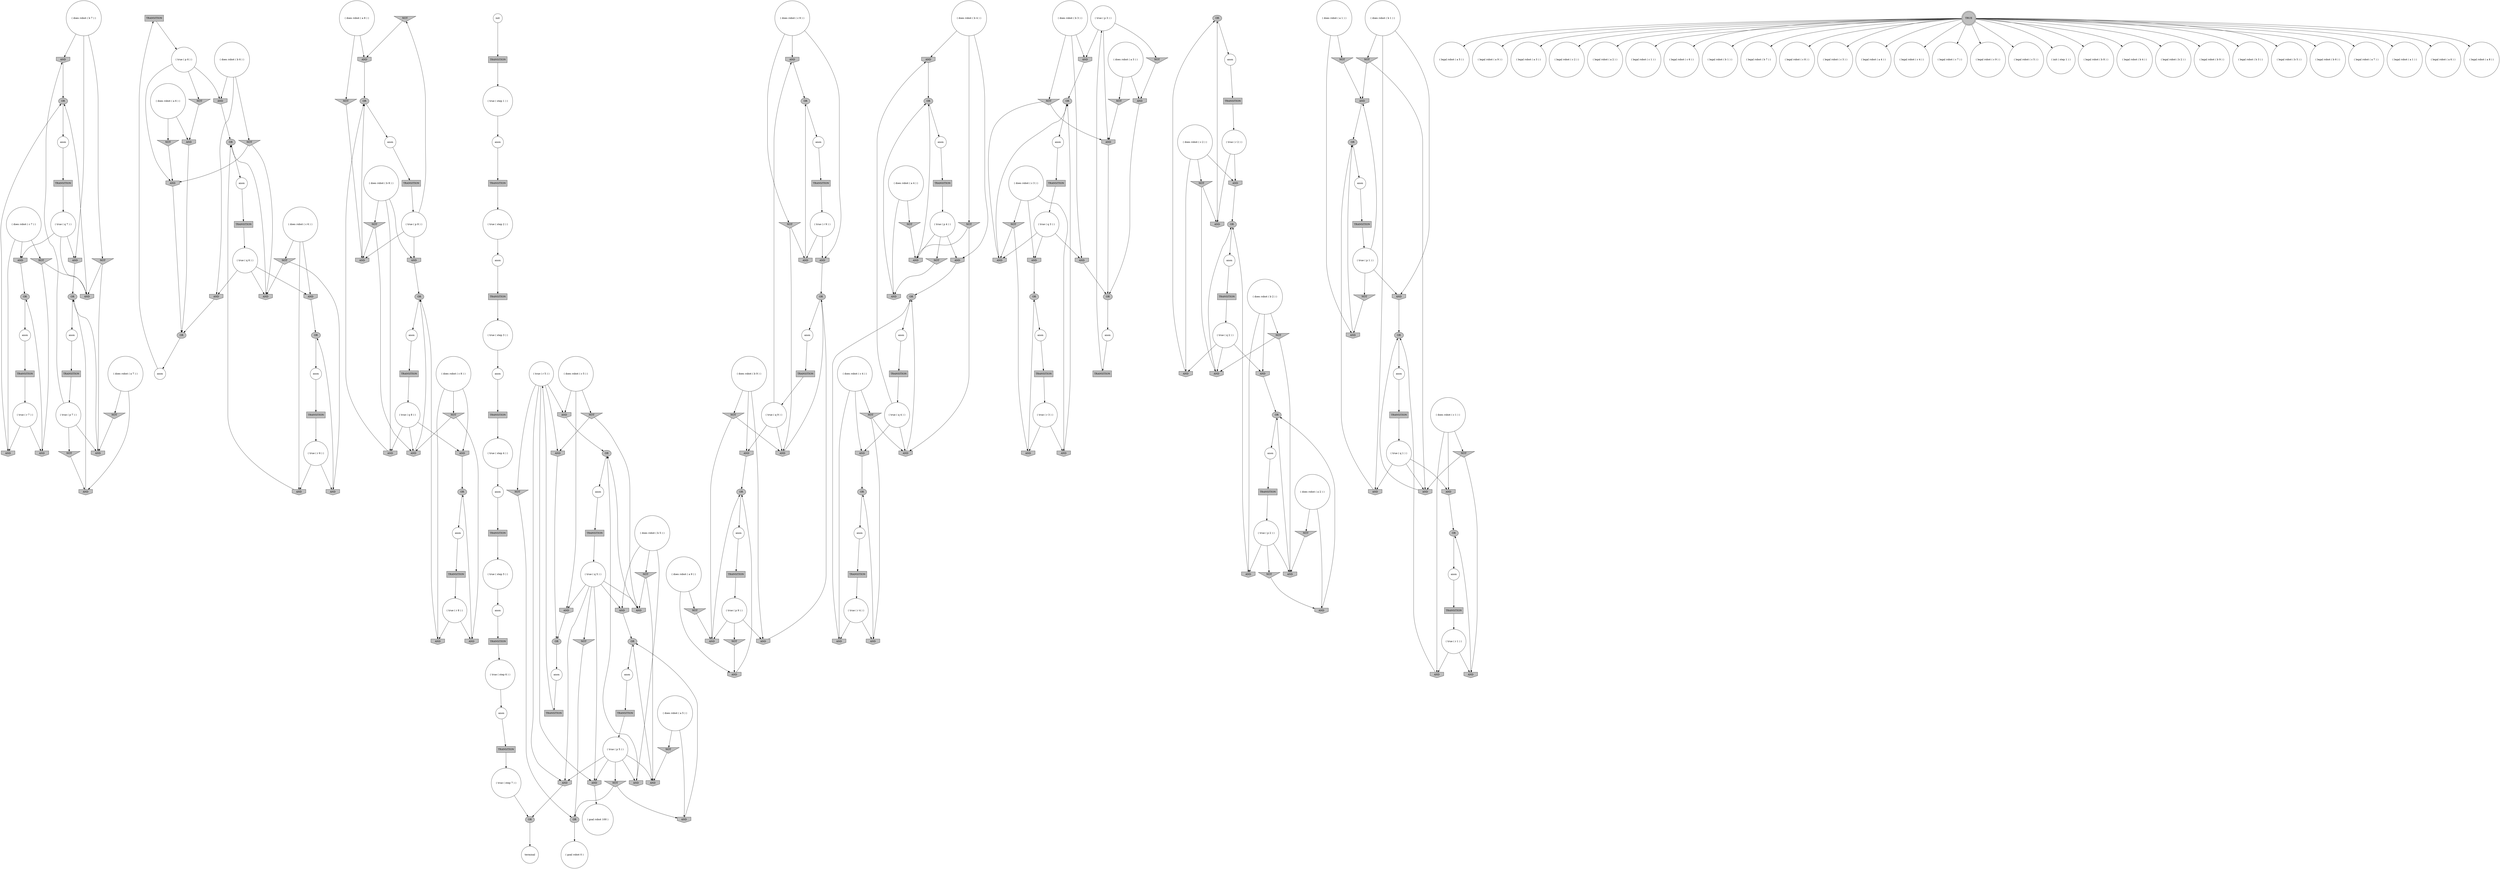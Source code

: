digraph propNet
{
	"@4f0ff10f"[shape=invhouse, style= filled, fillcolor=grey, label="AND"]; "@4f0ff10f"->"@62597f39"; 
	"@496b1b6a"[shape=box, style= filled, fillcolor=grey, label="TRANSITION"]; "@496b1b6a"->"@6415e033"; 
	"@6e0d800f"[shape=invtriangle, style= filled, fillcolor=grey, label="NOT"]; "@6e0d800f"->"@35a10a67"; 
	"@5ba119a3"[shape=invhouse, style= filled, fillcolor=grey, label="AND"]; "@5ba119a3"->"@8d997c8"; 
	"@7b0b4b0e"[shape=circle, style= filled, fillcolor=white, label="anon"]; "@7b0b4b0e"->"@f487088"; 
	"@44febcf8"[shape=invhouse, style= filled, fillcolor=grey, label="AND"]; "@44febcf8"->"@78dd9019"; 
	"@67010f09"[shape=invhouse, style= filled, fillcolor=grey, label="AND"]; "@67010f09"->"@6752200c"; 
	"@59bb49b1"[shape=circle, style= filled, fillcolor=white, label="( true ( p 3 ) )"]; "@59bb49b1"->"@868a522"; "@59bb49b1"->"@24e6f149"; "@59bb49b1"->"@66b0b424"; 
	"@65944798"[shape=ellipse, style= filled, fillcolor=grey, label="OR"]; "@65944798"->"@4ad82d75"; 
	"@16297239"[shape=ellipse, style= filled, fillcolor=grey, label="OR"]; "@16297239"->"@4927415c"; 
	"@420c761e"[shape=circle, style= filled, fillcolor=white, label="( true ( r 9 ) )"]; "@420c761e"->"@467deb57"; "@420c761e"->"@1803c56e"; 
	"@7ccc32df"[shape=invhouse, style= filled, fillcolor=grey, label="AND"]; "@7ccc32df"->"@68451719"; 
	"@6c276234"[shape=circle, style= filled, fillcolor=white, label="( legal robot ( a 5 ) )"]; 
	"@15a9a1b3"[shape=box, style= filled, fillcolor=grey, label="TRANSITION"]; "@15a9a1b3"->"@d904cbe"; 
	"@7077e46d"[shape=ellipse, style= filled, fillcolor=grey, label="OR"]; "@7077e46d"->"@14451f12"; 
	"@40826099"[shape=circle, style= filled, fillcolor=white, label="( goal robot 0 )"]; 
	"@5148c154"[shape=ellipse, style= filled, fillcolor=grey, label="OR"]; "@5148c154"->"@5977526b"; 
	"@46e20eff"[shape=box, style= filled, fillcolor=grey, label="TRANSITION"]; "@46e20eff"->"@319b13bb"; 
	"@319b13bb"[shape=circle, style= filled, fillcolor=white, label="( true ( p 8 ) )"]; "@319b13bb"->"@548b7228"; "@319b13bb"->"@6e0d800f"; "@319b13bb"->"@3c61df73"; 
	"@ac6bae6"[shape=ellipse, style= filled, fillcolor=grey, label="OR"]; "@ac6bae6"->"@cc15bd0"; 
	"@4e94feb0"[shape=circle, style= filled, fillcolor=white, label="( true ( q 2 ) )"]; "@4e94feb0"->"@6a096753"; "@4e94feb0"->"@79da8a3d"; "@4e94feb0"->"@7b602e30"; 
	"@6415e033"[shape=circle, style= filled, fillcolor=white, label="( true ( p 6 ) )"]; "@6415e033"->"@46bf46fa"; "@6415e033"->"@1f286b86"; "@6415e033"->"@36746c5d"; 
	"@4f08ed2f"[shape=circle, style= filled, fillcolor=white, label="( true ( p 4 ) )"]; "@4f08ed2f"->"@170aa792"; "@4f08ed2f"->"@211c88d4"; "@4f08ed2f"->"@85f3209"; 
	"@36746c5d"[shape=invhouse, style= filled, fillcolor=grey, label="AND"]; "@36746c5d"->"@6c4131ec"; 
	"@6544256e"[shape=circle, style= filled, fillcolor=white, label="( does robot ( c 5 ) )"]; "@6544256e"->"@38c06264"; "@6544256e"->"@4d7dbfee"; "@6544256e"->"@501f205c"; 
	"@4381b7ac"[shape=invhouse, style= filled, fillcolor=grey, label="AND"]; "@4381b7ac"->"@68451719"; 
	"@60582c75"[shape=ellipse, style= filled, fillcolor=grey, label="OR"]; "@60582c75"->"@70c9e31d"; 
	"@6b87a3a9"[shape=box, style= filled, fillcolor=grey, label="TRANSITION"]; "@6b87a3a9"->"@185e1bc4"; 
	"@5f134121"[shape=invhouse, style= filled, fillcolor=grey, label="AND"]; "@5f134121"->"@1cab1f7c"; 
	"@19e761d5"[shape=circle, style= filled, fillcolor=white, label="( legal robot ( a 9 ) )"]; 
	"@6f77cf42"[shape=circle, style= filled, fillcolor=white, label="anon"]; "@6f77cf42"->"@1ee21896"; 
	"@36e6e8d3"[shape=circle, style= filled, fillcolor=white, label="( true ( step 3 ) )"]; "@36e6e8d3"->"@d1df37f"; 
	"@53d4cde1"[shape=invtriangle, style= filled, fillcolor=grey, label="NOT"]; "@53d4cde1"->"@781832fb"; 
	"@76bfee8a"[shape=box, style= filled, fillcolor=grey, label="TRANSITION"]; "@76bfee8a"->"@15efe33"; 
	"@693abd0c"[shape=invhouse, style= filled, fillcolor=grey, label="AND"]; "@693abd0c"->"@62597f39"; 
	"@32f328ca"[shape=circle, style= filled, fillcolor=white, label="anon"]; "@32f328ca"->"@4f588c87"; 
	"@486e9655"[shape=box, style= filled, fillcolor=grey, label="TRANSITION"]; "@486e9655"->"@f921c78"; 
	"@3efe9d3"[shape=circle, style= filled, fillcolor=white, label="( does robot ( b 8 ) )"]; "@3efe9d3"->"@548b7228"; "@3efe9d3"->"@2ec37fda"; "@3efe9d3"->"@5f134121"; 
	"@1af1591"[shape=ellipse, style= filled, fillcolor=grey, label="OR"]; "@1af1591"->"@1bb89cee"; 
	"@3e131052"[shape=invhouse, style= filled, fillcolor=grey, label="AND"]; "@3e131052"->"@6a4e0322"; 
	"@501f205c"[shape=invhouse, style= filled, fillcolor=grey, label="AND"]; "@501f205c"->"@7077e46d"; 
	"@46bf46fa"[shape=invhouse, style= filled, fillcolor=grey, label="AND"]; "@46bf46fa"->"@4aaaa171"; 
	"@1711f357"[shape=ellipse, style= filled, fillcolor=grey, label="OR"]; "@1711f357"->"@62c98fd9"; 
	"@47df2798"[shape=circle, style= filled, fillcolor=white, label="( does robot ( a 2 ) )"]; "@47df2798"->"@d5b62f3"; "@47df2798"->"@28b5916c"; 
	"@2a398071"[shape=circle, style= filled, fillcolor=white, label="( true ( r 8 ) )"]; "@2a398071"->"@fe2fa82"; "@2a398071"->"@24b6e726"; 
	"@1cbd185"[shape=invtriangle, style= filled, fillcolor=grey, label="NOT"]; "@1cbd185"->"@340ae188"; 
	"@3c595c16"[shape=circle, style= filled, fillcolor=white, label="init"]; "@3c595c16"->"@5b969c88"; 
	"@7c6e8e3c"[shape=ellipse, style= filled, fillcolor=grey, label="OR"]; "@7c6e8e3c"->"@614b273a"; 
	"@2b529307"[shape=invtriangle, style= filled, fillcolor=grey, label="NOT"]; "@2b529307"->"@66b0b424"; 
	"@85f3209"[shape=invhouse, style= filled, fillcolor=grey, label="AND"]; "@85f3209"->"@6752200c"; 
	"@1ef05b6"[shape=invhouse, style= filled, fillcolor=grey, label="AND"]; "@1ef05b6"->"@5148c154"; 
	"@e9150cf"[shape=circle, style= filled, fillcolor=white, label="( legal robot ( a 3 ) )"]; 
	"@8e2d4bd"[shape=box, style= filled, fillcolor=grey, label="TRANSITION"]; "@8e2d4bd"->"@6a3adb11"; 
	"@38677638"[shape=invhouse, style= filled, fillcolor=grey, label="AND"]; "@38677638"->"@39c4fb7a"; 
	"@246dce32"[shape=invhouse, style= filled, fillcolor=grey, label="AND"]; "@246dce32"->"@630364b"; 
	"@10e47884"[shape=circle, style= filled, fillcolor=white, label="( legal robot ( c 2 ) )"]; 
	"@38dfbcbf"[shape=invhouse, style= filled, fillcolor=grey, label="AND"]; "@38dfbcbf"->"@630364b"; 
	"@d1df37f"[shape=circle, style= filled, fillcolor=white, label="anon"]; "@d1df37f"->"@6808c57"; 
	"@1da79dc5"[shape=invtriangle, style= filled, fillcolor=grey, label="NOT"]; "@1da79dc5"->"@328f7663"; "@1da79dc5"->"@423ef643"; 
	"@772451b"[shape=box, style= filled, fillcolor=grey, label="TRANSITION"]; "@772451b"->"@2a398071"; 
	"@5534f958"[shape=circle, style= filled, fillcolor=white, label="( true ( r 3 ) )"]; "@5534f958"->"@328f7663"; "@5534f958"->"@449073df"; 
	"@2b27c148"[shape=circle, style= filled, fillcolor=white, label="anon"]; "@2b27c148"->"@64e76f90"; 
	"@3124354b"[shape=invtriangle, style= filled, fillcolor=grey, label="NOT"]; "@3124354b"->"@2d9baadd"; "@3124354b"->"@781832fb"; 
	"@614b273a"[shape=circle, style= filled, fillcolor=white, label="anon"]; "@614b273a"->"@752ce5ad"; 
	"@323c264d"[shape=circle, style= filled, fillcolor=white, label="( legal robot ( a 2 ) )"]; 
	"@13e3ef90"[shape=circle, style= filled, fillcolor=white, label="anon"]; "@13e3ef90"->"@59a072df"; 
	"@1ee21896"[shape=box, style= filled, fillcolor=grey, label="TRANSITION"]; "@1ee21896"->"@59bb49b1"; 
	"@638831fc"[shape=circle, style= filled, fillcolor=white, label="( legal robot ( c 1 ) )"]; 
	"@32e91e9e"[shape=circle, style= filled, fillcolor=white, label="anon"]; "@32e91e9e"->"@15a9a1b3"; 
	"@308baafc"[shape=circle, style= filled, fillcolor=white, label="( legal robot ( c 6 ) )"]; 
	"@74bfc2c7"[shape=circle, style= filled, fillcolor=white, label="anon"]; "@74bfc2c7"->"@ba8411e"; 
	"@4927415c"[shape=circle, style= filled, fillcolor=white, label="anon"]; "@4927415c"->"@491b4466"; 
	"@95d4ee"[shape=circle, style= filled, fillcolor=white, label="anon"]; "@95d4ee"->"@6318dee"; 
	"@630364b"[shape=ellipse, style= filled, fillcolor=grey, label="OR"]; "@630364b"->"@d134fd8"; 
	"@423ef643"[shape=invhouse, style= filled, fillcolor=grey, label="AND"]; "@423ef643"->"@7c6e8e3c"; 
	"@22fefe80"[shape=circle, style= filled, fillcolor=white, label="( legal robot ( b 1 ) )"]; 
	"@10fc4e7c"[shape=invhouse, style= filled, fillcolor=grey, label="AND"]; "@10fc4e7c"->"@7dfdd2d5"; 
	"@752ce5ad"[shape=box, style= filled, fillcolor=grey, label="TRANSITION"]; "@752ce5ad"->"@1622dc4"; 
	"@16241ea0"[shape=circle, style= filled, fillcolor=white, label="( does robot ( b 5 ) )"]; "@16241ea0"->"@126b33b4"; "@16241ea0"->"@3124354b"; "@16241ea0"->"@170e13b6"; 
	"@58fb827c"[shape=circle, style= filled, fillcolor=white, label="( true ( step 6 ) )"]; "@58fb827c"->"@7a23d139"; 
	"@44b91032"[shape=circle, style= filled, fillcolor=white, label="( legal robot ( b 7 ) )"]; 
	"@43775ff9"[shape=circle, style= filled, fillcolor=white, label="( true ( q 4 ) )"]; "@43775ff9"->"@3837d689"; "@43775ff9"->"@2995a0af"; "@43775ff9"->"@67010f09"; 
	"@46de824e"[shape=invtriangle, style= filled, fillcolor=grey, label="NOT"]; "@46de824e"->"@3c61df73"; 
	"@be56374"[shape=circle, style= filled, fillcolor=white, label="( true ( r 1 ) )"]; "@be56374"->"@62a947bf"; "@be56374"->"@47a86093"; 
	"@2bfdc96e"[shape=circle, style= filled, fillcolor=white, label="( true ( p 7 ) )"]; "@2bfdc96e"->"@4f0ff10f"; "@2bfdc96e"->"@1cdf7314"; "@2bfdc96e"->"@749ef364"; 
	"@4d7dbfee"[shape=invtriangle, style= filled, fillcolor=grey, label="NOT"]; "@4d7dbfee"->"@10fc4e7c"; "@4d7dbfee"->"@2d9baadd"; 
	"@c7bace8"[shape=circle, style= filled, fillcolor=white, label="( legal robot ( c 8 ) )"]; 
	"@56ca9059"[shape=circle, style= filled, fillcolor=white, label="( legal robot ( c 3 ) )"]; 
	"@66b0b424"[shape=invhouse, style= filled, fillcolor=grey, label="AND"]; "@66b0b424"->"@39c4fb7a"; 
	"@5e6de6fb"[shape=circle, style= filled, fillcolor=white, label="( legal robot ( a 4 ) )"]; 
	"@170aa792"[shape=invhouse, style= filled, fillcolor=grey, label="AND"]; "@170aa792"->"@182d31c0"; 
	"@6a8bc616"[shape=doublecircle, style= filled, fillcolor=grey, label="TRUE"]; "@6a8bc616"->"@ca73a1e"; "@6a8bc616"->"@c7bace8"; "@6a8bc616"->"@35445616"; "@6a8bc616"->"@638831fc"; "@6a8bc616"->"@56ca9059"; "@6a8bc616"->"@7877a84"; "@6a8bc616"->"@10e47884"; "@6a8bc616"->"@3241acb5"; "@6a8bc616"->"@308baafc"; "@6a8bc616"->"@c64a533"; "@6a8bc616"->"@3f77cc63"; "@6a8bc616"->"@ecfb3c"; "@6a8bc616"->"@6d5d6d97"; "@6a8bc616"->"@44b91032"; "@6a8bc616"->"@45acc812"; "@6a8bc616"->"@22fefe80"; "@6a8bc616"->"@24490e9d"; "@6a8bc616"->"@287db2a6"; "@6a8bc616"->"@b3203e3"; "@6a8bc616"->"@5e6de6fb"; "@6a8bc616"->"@323c264d"; "@6a8bc616"->"@77115a2e"; "@6a8bc616"->"@6c276234"; "@6a8bc616"->"@5dcc0b75"; "@6a8bc616"->"@e9150cf"; "@6a8bc616"->"@73acab19"; "@6a8bc616"->"@24cd519a"; "@6a8bc616"->"@19e761d5"; 
	"@3979b09"[shape=invhouse, style= filled, fillcolor=grey, label="AND"]; "@3979b09"->"@182d31c0"; 
	"@5dba1125"[shape=circle, style= filled, fillcolor=white, label="anon"]; "@5dba1125"->"@51b73516"; 
	"@51b73516"[shape=box, style= filled, fillcolor=grey, label="TRANSITION"]; "@51b73516"->"@a662d42"; 
	"@548b7228"[shape=invhouse, style= filled, fillcolor=grey, label="AND"]; "@548b7228"->"@1711f357"; 
	"@38c06264"[shape=invhouse, style= filled, fillcolor=grey, label="AND"]; "@38c06264"->"@7dfdd2d5"; 
	"@1622dc4"[shape=circle, style= filled, fillcolor=white, label="( true ( q 3 ) )"]; "@1622dc4"->"@407241e0"; "@1622dc4"->"@423ef643"; "@1622dc4"->"@1d11313"; 
	"@7d5cc1fb"[shape=circle, style= filled, fillcolor=white, label="anon"]; "@7d5cc1fb"->"@747087"; 
	"@4a6134c8"[shape=circle, style= filled, fillcolor=white, label="( true ( r 5 ) )"]; "@4a6134c8"->"@10fc4e7c"; "@4a6134c8"->"@501f205c"; "@4a6134c8"->"@1b6f70e8"; "@4a6134c8"->"@4799c88c"; "@4a6134c8"->"@27ad8145"; 
	"@4ee3445"[shape=box, style= filled, fillcolor=grey, label="TRANSITION"]; "@4ee3445"->"@368d5a4e"; 
	"@1f286b86"[shape=invtriangle, style= filled, fillcolor=grey, label="NOT"]; "@1f286b86"->"@4103eaaa"; 
	"@5f13b5a2"[shape=circle, style= filled, fillcolor=white, label="( does robot ( a 6 ) )"]; "@5f13b5a2"->"@4103eaaa"; "@5f13b5a2"->"@1ee1085d"; 
	"@2168dddc"[shape=invhouse, style= filled, fillcolor=grey, label="AND"]; "@2168dddc"->"@4d78b445"; 
	"@73acab19"[shape=circle, style= filled, fillcolor=white, label="( legal robot ( a 6 ) )"]; 
	"@15a45511"[shape=invtriangle, style= filled, fillcolor=grey, label="NOT"]; "@15a45511"->"@340ae188"; "@15a45511"->"@2168dddc"; 
	"@ced078"[shape=invhouse, style= filled, fillcolor=grey, label="AND"]; "@ced078"->"@ac6bae6"; 
	"@ba8411e"[shape=box, style= filled, fillcolor=grey, label="TRANSITION"]; "@ba8411e"->"@24a8b79c"; 
	"@170e13b6"[shape=invhouse, style= filled, fillcolor=grey, label="AND"]; "@170e13b6"->"@4d78b445"; 
	"@ca73a1e"[shape=circle, style= filled, fillcolor=white, label="( legal robot ( c 4 ) )"]; 
	"@5dcc0b75"[shape=circle, style= filled, fillcolor=white, label="( legal robot ( a 1 ) )"]; 
	"@1ee1085d"[shape=invtriangle, style= filled, fillcolor=grey, label="NOT"]; "@1ee1085d"->"@36746c5d"; 
	"@3837d689"[shape=invhouse, style= filled, fillcolor=grey, label="AND"]; "@3837d689"->"@6687a56f"; 
	"@39c4fb7a"[shape=ellipse, style= filled, fillcolor=grey, label="OR"]; "@39c4fb7a"->"@6f77cf42"; 
	"@7a3e68fe"[shape=invtriangle, style= filled, fillcolor=grey, label="NOT"]; "@7a3e68fe"->"@fe2fa82"; "@7a3e68fe"->"@6f8b8697"; 
	"@1d11313"[shape=invhouse, style= filled, fillcolor=grey, label="AND"]; "@1d11313"->"@39c4fb7a"; 
	"@368d5a4e"[shape=circle, style= filled, fillcolor=white, label="( true ( p 9 ) )"]; "@368d5a4e"->"@246dce32"; "@368d5a4e"->"@6d7c9cf0"; "@368d5a4e"->"@1d0953cc"; 
	"@4133b9f7"[shape=box, style= filled, fillcolor=grey, label="TRANSITION"]; "@4133b9f7"->"@242b4377"; 
	"@78dd9019"[shape=ellipse, style= filled, fillcolor=grey, label="OR"]; "@78dd9019"->"@13e3ef90"; 
	"@1d0953cc"[shape=invhouse, style= filled, fillcolor=grey, label="AND"]; "@1d0953cc"->"@ac6bae6"; 
	"@39290be3"[shape=circle, style= filled, fillcolor=white, label="( does robot ( c 7 ) )"]; "@39290be3"->"@2d08e69e"; "@39290be3"->"@5977e85e"; "@39290be3"->"@558eae47"; 
	"@6d5d6d97"[shape=circle, style= filled, fillcolor=white, label="( legal robot ( b 2 ) )"]; 
	"@d134fd8"[shape=circle, style= filled, fillcolor=white, label="anon"]; "@d134fd8"->"@5b4dee57"; 
	"@7fbe930"[shape=circle, style= filled, fillcolor=white, label="( does robot ( b 3 ) )"]; "@7fbe930"->"@868a522"; "@7fbe930"->"@15398a37"; "@7fbe930"->"@1d11313"; 
	"@5caeb665"[shape=circle, style= filled, fillcolor=white, label="anon"]; "@5caeb665"->"@46e20eff"; 
	"@2167c5ab"[shape=circle, style= filled, fillcolor=white, label="( does robot ( c 2 ) )"]; "@2167c5ab"->"@6a096753"; "@2167c5ab"->"@7af821af"; "@2167c5ab"->"@1ef05b6"; 
	"@2497d85b"[shape=ellipse, style= filled, fillcolor=grey, label="OR"]; "@2497d85b"->"@47f8d4c2"; 
	"@694fbf9f"[shape=invhouse, style= filled, fillcolor=grey, label="AND"]; "@694fbf9f"->"@68451719"; 
	"@146924b9"[shape=invhouse, style= filled, fillcolor=grey, label="AND"]; "@146924b9"->"@ac6bae6"; 
	"@732b39fb"[shape=invhouse, style= filled, fillcolor=grey, label="AND"]; "@732b39fb"->"@6c4131ec"; 
	"@b3203e3"[shape=circle, style= filled, fillcolor=white, label="( legal robot ( b 6 ) )"]; 
	"@5314fe3"[shape=circle, style= filled, fillcolor=white, label="( does robot ( a 4 ) )"]; "@5314fe3"->"@21bf12d8"; "@5314fe3"->"@24cc876f"; 
	"@24490e9d"[shape=circle, style= filled, fillcolor=white, label="( legal robot ( b 3 ) )"]; 
	"@311ca7cb"[shape=circle, style= filled, fillcolor=white, label="( true ( r 4 ) )"]; "@311ca7cb"->"@43bb9746"; "@311ca7cb"->"@3979b09"; 
	"@6808c57"[shape=box, style= filled, fillcolor=grey, label="TRANSITION"]; "@6808c57"->"@437766ff"; 
	"@287db2a6"[shape=circle, style= filled, fillcolor=white, label="( legal robot ( b 5 ) )"]; 
	"@b16c9ca"[shape=invtriangle, style= filled, fillcolor=grey, label="NOT"]; "@b16c9ca"->"@d5b62f3"; 
	"@2bb16d6e"[shape=invtriangle, style= filled, fillcolor=grey, label="NOT"]; "@2bb16d6e"->"@467deb57"; "@2bb16d6e"->"@38dfbcbf"; 
	"@29c32922"[shape=invtriangle, style= filled, fillcolor=grey, label="NOT"]; "@29c32922"->"@749ef364"; 
	"@781832fb"[shape=invhouse, style= filled, fillcolor=grey, label="AND"]; "@781832fb"->"@4d78b445"; 
	"@65b83f5c"[shape=box, style= filled, fillcolor=grey, label="TRANSITION"]; "@65b83f5c"->"@4b87be03"; 
	"@232af5ce"[shape=box, style= filled, fillcolor=grey, label="TRANSITION"]; "@232af5ce"->"@38002173"; 
	"@27ad8145"[shape=invhouse, style= filled, fillcolor=grey, label="AND"]; "@27ad8145"->"@5b9c80f7"; 
	"@328f7663"[shape=invhouse, style= filled, fillcolor=grey, label="AND"]; "@328f7663"->"@16297239"; 
	"@747087"[shape=box, style= filled, fillcolor=grey, label="TRANSITION"]; "@747087"->"@4f08ed2f"; 
	"@3241acb5"[shape=circle, style= filled, fillcolor=white, label="( legal robot ( c 5 ) )"]; 
	"@696a0d9c"[shape=invtriangle, style= filled, fillcolor=grey, label="NOT"]; "@696a0d9c"->"@4381b7ac"; 
	"@1df44d0e"[shape=ellipse, style= filled, fillcolor=grey, label="OR"]; "@1df44d0e"->"@5dba1125"; 
	"@1490926b"[shape=invhouse, style= filled, fillcolor=grey, label="AND"]; "@1490926b"->"@6a4e0322"; 
	"@43bb9746"[shape=invhouse, style= filled, fillcolor=grey, label="AND"]; "@43bb9746"->"@6687a56f"; 
	"@dc5873b"[shape=box, style= filled, fillcolor=grey, label="TRANSITION"]; "@dc5873b"->"@61bb280f"; 
	"@ea3245c"[shape=circle, style= filled, fillcolor=white, label="( does robot ( b 1 ) )"]; "@ea3245c"->"@1490926b"; "@ea3245c"->"@3e9dd7a6"; "@ea3245c"->"@694fbf9f"; 
	"@806f8f9"[shape=circle, style= filled, fillcolor=white, label="( does robot ( b 4 ) )"]; "@806f8f9"->"@170aa792"; "@806f8f9"->"@e27736e"; "@806f8f9"->"@67010f09"; 
	"@7877a84"[shape=circle, style= filled, fillcolor=white, label="( legal robot ( c 9 ) )"]; 
	"@5b91149d"[shape=box, style= filled, fillcolor=grey, label="TRANSITION"]; "@5b91149d"->"@40fc8db4"; 
	"@967f669"[shape=invhouse, style= filled, fillcolor=grey, label="AND"]; "@967f669"->"@1af1591"; 
	"@15398a37"[shape=invtriangle, style= filled, fillcolor=grey, label="NOT"]; "@15398a37"->"@423ef643"; "@15398a37"->"@66b0b424"; 
	"@62c98fd9"[shape=circle, style= filled, fillcolor=white, label="anon"]; "@62c98fd9"->"@5b91149d"; 
	"@cc15bd0"[shape=circle, style= filled, fillcolor=white, label="anon"]; "@cc15bd0"->"@4ee3445"; 
	"@43071e16"[shape=invhouse, style= filled, fillcolor=grey, label="AND"]; "@43071e16"->"@65944798"; 
	"@8d997c8"[shape=ellipse, style= filled, fillcolor=grey, label="OR"]; "@8d997c8"->"@24a3b941"; 
	"@3c61df73"[shape=invhouse, style= filled, fillcolor=grey, label="AND"]; "@3c61df73"->"@1cab1f7c"; 
	"@3f77cc63"[shape=circle, style= filled, fillcolor=white, label="( legal robot ( b 8 ) )"]; 
	"@4799c88c"[shape=invtriangle, style= filled, fillcolor=grey, label="NOT"]; "@4799c88c"->"@340ae188"; 
	"@62a947bf"[shape=invhouse, style= filled, fillcolor=grey, label="AND"]; "@62a947bf"->"@2497d85b"; 
	"@2ec37fda"[shape=invtriangle, style= filled, fillcolor=grey, label="NOT"]; "@2ec37fda"->"@6f8b8697"; "@2ec37fda"->"@3c61df73"; 
	"@7a23d139"[shape=circle, style= filled, fillcolor=white, label="anon"]; "@7a23d139"->"@4133b9f7"; 
	"@5b4dee57"[shape=box, style= filled, fillcolor=grey, label="TRANSITION"]; "@5b4dee57"->"@4239e183"; 
	"@5977526b"[shape=circle, style= filled, fillcolor=white, label="anon"]; "@5977526b"->"@b247c65"; 
	"@6f8b8697"[shape=invhouse, style= filled, fillcolor=grey, label="AND"]; "@6f8b8697"->"@1711f357"; 
	"@492a7637"[shape=invhouse, style= filled, fillcolor=grey, label="AND"]; "@492a7637"->"@4aaaa171"; 
	"@5b969c88"[shape=box, style= filled, fillcolor=grey, label="TRANSITION"]; "@5b969c88"->"@7fa9c848"; 
	"@7f1c843c"[shape=circle, style= filled, fillcolor=white, label="( does robot ( a 9 ) )"]; "@7f1c843c"->"@ced078"; "@7f1c843c"->"@d68368b"; 
	"@7e08072a"[shape=circle, style= filled, fillcolor=white, label="( true ( step 2 ) )"]; "@7e08072a"->"@95d4ee"; 
	"@a662d42"[shape=circle, style= filled, fillcolor=white, label="( true ( r 7 ) )"]; "@a662d42"->"@19bdc81e"; "@a662d42"->"@558eae47"; 
	"@58f18dd5"[shape=box, style= filled, fillcolor=grey, label="TRANSITION"]; "@58f18dd5"->"@4a6134c8"; 
	"@7908d62d"[shape=circle, style= filled, fillcolor=white, label="( does robot ( c 3 ) )"]; "@7908d62d"->"@407241e0"; "@7908d62d"->"@1da79dc5"; "@7908d62d"->"@449073df"; 
	"@7dfdd2d5"[shape=ellipse, style= filled, fillcolor=grey, label="OR"]; "@7dfdd2d5"->"@7c67edab"; 
	"@269a6fb3"[shape=circle, style= filled, fillcolor=white, label="( does robot ( b 7 ) )"]; "@269a6fb3"->"@4f0ff10f"; "@269a6fb3"->"@5cdc5f54"; "@269a6fb3"->"@26719109"; 
	"@31162c3f"[shape=invhouse, style= filled, fillcolor=grey, label="AND"]; "@31162c3f"->"@2497d85b"; 
	"@5977e85e"[shape=invtriangle, style= filled, fillcolor=grey, label="NOT"]; "@5977e85e"->"@19bdc81e"; "@5977e85e"->"@693abd0c"; 
	"@467deb57"[shape=invhouse, style= filled, fillcolor=grey, label="AND"]; "@467deb57"->"@78dd9019"; 
	"@6a3adb11"[shape=circle, style= filled, fillcolor=white, label="( true ( step 5 ) )"]; "@6a3adb11"->"@32f328ca"; 
	"@2efb41d0"[shape=circle, style= filled, fillcolor=white, label="( does robot ( c 9 ) )"]; "@2efb41d0"->"@44febcf8"; "@2efb41d0"->"@2bb16d6e"; "@2efb41d0"->"@1803c56e"; 
	"@595dabe"[shape=invtriangle, style= filled, fillcolor=grey, label="NOT"]; "@595dabe"->"@492a7637"; "@595dabe"->"@36746c5d"; 
	"@350bfe27"[shape=invtriangle, style= filled, fillcolor=grey, label="NOT"]; "@350bfe27"->"@43bb9746"; "@350bfe27"->"@2995a0af"; 
	"@d904cbe"[shape=circle, style= filled, fillcolor=white, label="( true ( q 1 ) )"]; "@d904cbe"->"@31162c3f"; "@d904cbe"->"@3e131052"; "@d904cbe"->"@694fbf9f"; 
	"@65aec69c"[shape=ellipse, style= filled, fillcolor=grey, label="OR"]; "@65aec69c"->"@1bdd9e1e"; 
	"@6b6fb45c"[shape=circle, style= filled, fillcolor=white, label="( does robot ( c 4 ) )"]; "@6b6fb45c"->"@3837d689"; "@6b6fb45c"->"@350bfe27"; "@6b6fb45c"->"@3979b09"; 
	"@4e2d171e"[shape=circle, style= filled, fillcolor=white, label="( does robot ( a 3 ) )"]; "@4e2d171e"->"@38677638"; "@4e2d171e"->"@2b529307"; 
	"@24a8b79c"[shape=circle, style= filled, fillcolor=white, label="( true ( q 7 ) )"]; "@24a8b79c"->"@2d08e69e"; "@24a8b79c"->"@693abd0c"; "@24a8b79c"->"@26719109"; 
	"@28ad9999"[shape=circle, style= filled, fillcolor=white, label="( does robot ( a 5 ) )"]; "@28ad9999"->"@2168dddc"; "@28ad9999"->"@53d4cde1"; 
	"@47f8d4c2"[shape=circle, style= filled, fillcolor=white, label="anon"]; "@47f8d4c2"->"@3a16fb48"; 
	"@2995a0af"[shape=invhouse, style= filled, fillcolor=grey, label="AND"]; "@2995a0af"->"@182d31c0"; 
	"@47a86093"[shape=invhouse, style= filled, fillcolor=grey, label="AND"]; "@47a86093"->"@6a4e0322"; 
	"@3e9dd7a6"[shape=invtriangle, style= filled, fillcolor=grey, label="NOT"]; "@3e9dd7a6"->"@3e131052"; "@3e9dd7a6"->"@7ccc32df"; 
	"@14d935e5"[shape=circle, style= filled, fillcolor=white, label="( does robot ( b 9 ) )"]; "@14d935e5"->"@246dce32"; "@14d935e5"->"@2574f231"; "@14d935e5"->"@146924b9"; 
	"@4d78b445"[shape=ellipse, style= filled, fillcolor=grey, label="OR"]; "@4d78b445"->"@26a0ab19"; 
	"@77115a2e"[shape=circle, style= filled, fillcolor=white, label="( legal robot ( a 7 ) )"]; 
	"@b247c65"[shape=box, style= filled, fillcolor=grey, label="TRANSITION"]; "@b247c65"->"@4e94feb0"; 
	"@2574f231"[shape=invtriangle, style= filled, fillcolor=grey, label="NOT"]; "@2574f231"->"@38dfbcbf"; "@2574f231"->"@1d0953cc"; 
	"@2d9baadd"[shape=invhouse, style= filled, fillcolor=grey, label="AND"]; "@2d9baadd"->"@7077e46d"; 
	"@7a7c253b"[shape=circle, style= filled, fillcolor=white, label="( does robot ( b 2 ) )"]; "@7a7c253b"->"@4c63f11c"; "@7a7c253b"->"@327ad121"; "@7a7c253b"->"@7b602e30"; 
	"@40fc8db4"[shape=circle, style= filled, fillcolor=white, label="( true ( q 8 ) )"]; "@40fc8db4"->"@967f669"; "@40fc8db4"->"@6f8b8697"; "@40fc8db4"->"@5f134121"; 
	"@e27736e"[shape=invtriangle, style= filled, fillcolor=grey, label="NOT"]; "@e27736e"->"@2995a0af"; "@e27736e"->"@85f3209"; 
	"@868a522"[shape=invhouse, style= filled, fillcolor=grey, label="AND"]; "@868a522"->"@7c6e8e3c"; 
	"@449073df"[shape=invhouse, style= filled, fillcolor=grey, label="AND"]; "@449073df"->"@7c6e8e3c"; 
	"@51403810"[shape=circle, style= filled, fillcolor=white, label="( does robot ( b 6 ) )"]; "@51403810"->"@46bf46fa"; "@51403810"->"@595dabe"; "@51403810"->"@732b39fb"; 
	"@7b602e30"[shape=invhouse, style= filled, fillcolor=grey, label="AND"]; "@7b602e30"->"@65aec69c"; 
	"@35445616"[shape=circle, style= filled, fillcolor=white, label="( legal robot ( c 7 ) )"]; 
	"@5a1bcd4f"[shape=invhouse, style= filled, fillcolor=grey, label="AND"]; "@5a1bcd4f"->"@65aec69c"; 
	"@1bb89cee"[shape=circle, style= filled, fillcolor=white, label="anon"]; "@1bb89cee"->"@772451b"; 
	"@14451f12"[shape=circle, style= filled, fillcolor=white, label="anon"]; "@14451f12"->"@65b83f5c"; 
	"@c64a533"[shape=circle, style= filled, fillcolor=white, label="( init ( step 1 ) )"]; 
	"@24cd519a"[shape=circle, style= filled, fillcolor=white, label="( legal robot ( a 8 ) )"]; 
	"@7af821af"[shape=invtriangle, style= filled, fillcolor=grey, label="NOT"]; "@7af821af"->"@43071e16"; "@7af821af"->"@79da8a3d"; 
	"@6a096753"[shape=invhouse, style= filled, fillcolor=grey, label="AND"]; "@6a096753"->"@65944798"; 
	"@327ad121"[shape=invtriangle, style= filled, fillcolor=grey, label="NOT"]; "@327ad121"->"@79da8a3d"; "@327ad121"->"@5a1bcd4f"; 
	"@242b4377"[shape=circle, style= filled, fillcolor=white, label="( true ( step 7 ) )"]; "@242b4377"->"@5b9c80f7"; 
	"@68451719"[shape=ellipse, style= filled, fillcolor=grey, label="OR"]; "@68451719"->"@7c3feb90"; 
	"@3a16fb48"[shape=box, style= filled, fillcolor=grey, label="TRANSITION"]; "@3a16fb48"->"@be56374"; 
	"@6752200c"[shape=ellipse, style= filled, fillcolor=grey, label="OR"]; "@6752200c"->"@7d5cc1fb"; 
	"@fe2fa82"[shape=invhouse, style= filled, fillcolor=grey, label="AND"]; "@fe2fa82"->"@1af1591"; 
	"@62597f39"[shape=ellipse, style= filled, fillcolor=grey, label="OR"]; "@62597f39"->"@74bfc2c7"; 
	"@114d882c"[shape=circle, style= filled, fillcolor=white, label="( does robot ( c 1 ) )"]; "@114d882c"->"@31162c3f"; "@114d882c"->"@22e60588"; "@114d882c"->"@47a86093"; 
	"@21bf12d8"[shape=invhouse, style= filled, fillcolor=grey, label="AND"]; "@21bf12d8"->"@6752200c"; 
	"@5b9c80f7"[shape=ellipse, style= filled, fillcolor=grey, label="OR"]; "@5b9c80f7"->"@11fd447c"; 
	"@6a4e0322"[shape=ellipse, style= filled, fillcolor=grey, label="OR"]; "@6a4e0322"->"@32e91e9e"; 
	"@15efe33"[shape=circle, style= filled, fillcolor=white, label="( true ( q 6 ) )"]; "@15efe33"->"@2cabd910"; "@15efe33"->"@492a7637"; "@15efe33"->"@732b39fb"; 
	"@1803c56e"[shape=invhouse, style= filled, fillcolor=grey, label="AND"]; "@1803c56e"->"@630364b"; 
	"@22e60588"[shape=invtriangle, style= filled, fillcolor=grey, label="NOT"]; "@22e60588"->"@62a947bf"; "@22e60588"->"@3e131052"; 
	"@38002173"[shape=circle, style= filled, fillcolor=white, label="( true ( r 2 ) )"]; "@38002173"->"@43071e16"; "@38002173"->"@1ef05b6"; 
	"@64e76f90"[shape=box, style= filled, fillcolor=grey, label="TRANSITION"]; "@64e76f90"->"@311ca7cb"; 
	"@26719109"[shape=invhouse, style= filled, fillcolor=grey, label="AND"]; "@26719109"->"@60582c75"; 
	"@491b4466"[shape=box, style= filled, fillcolor=grey, label="TRANSITION"]; "@491b4466"->"@5534f958"; 
	"@59a072df"[shape=box, style= filled, fillcolor=grey, label="TRANSITION"]; "@59a072df"->"@420c761e"; 
	"@4c63f11c"[shape=invhouse, style= filled, fillcolor=grey, label="AND"]; "@4c63f11c"->"@5148c154"; 
	"@11fd447c"[shape=circle, style= filled, fillcolor=white, label="terminal"]; 
	"@340ae188"[shape=ellipse, style= filled, fillcolor=grey, label="OR"]; "@340ae188"->"@40826099"; 
	"@41424cc1"[shape=circle, style= filled, fillcolor=white, label="anon"]; "@41424cc1"->"@26065bd"; 
	"@4b87be03"[shape=circle, style= filled, fillcolor=white, label="( true ( q 5 ) )"]; "@4b87be03"->"@38c06264"; "@4b87be03"->"@2d9baadd"; "@4b87be03"->"@1b6f70e8"; "@4b87be03"->"@1cbd185"; "@4b87be03"->"@170e13b6"; "@4b87be03"->"@27ad8145"; 
	"@7d0c348a"[shape=circle, style= filled, fillcolor=white, label="anon"]; "@7d0c348a"->"@496b1b6a"; 
	"@1b6f70e8"[shape=invhouse, style= filled, fillcolor=grey, label="AND"]; "@1b6f70e8"->"@260d93c8"; 
	"@437766ff"[shape=circle, style= filled, fillcolor=white, label="( true ( step 4 ) )"]; "@437766ff"->"@6c68edad"; 
	"@775fc4d7"[shape=circle, style= filled, fillcolor=white, label="( does robot ( a 1 ) )"]; "@775fc4d7"->"@4381b7ac"; "@775fc4d7"->"@6d8dec54"; 
	"@5cdc5f54"[shape=invtriangle, style= filled, fillcolor=grey, label="NOT"]; "@5cdc5f54"->"@693abd0c"; "@5cdc5f54"->"@749ef364"; 
	"@6d7c9cf0"[shape=invtriangle, style= filled, fillcolor=grey, label="NOT"]; "@6d7c9cf0"->"@ced078"; 
	"@24b6e726"[shape=invhouse, style= filled, fillcolor=grey, label="AND"]; "@24b6e726"->"@1711f357"; 
	"@407241e0"[shape=invhouse, style= filled, fillcolor=grey, label="AND"]; "@407241e0"->"@16297239"; 
	"@44f36d66"[shape=invtriangle, style= filled, fillcolor=grey, label="NOT"]; "@44f36d66"->"@5ba119a3"; "@44f36d66"->"@492a7637"; 
	"@2d08e69e"[shape=invhouse, style= filled, fillcolor=grey, label="AND"]; "@2d08e69e"->"@1df44d0e"; 
	"@185e1bc4"[shape=circle, style= filled, fillcolor=white, label="( true ( p 1 ) )"]; "@185e1bc4"->"@1490926b"; "@185e1bc4"->"@696a0d9c"; "@185e1bc4"->"@7ccc32df"; 
	"@19bdc81e"[shape=invhouse, style= filled, fillcolor=grey, label="AND"]; "@19bdc81e"->"@1df44d0e"; 
	"@24cc876f"[shape=invtriangle, style= filled, fillcolor=grey, label="NOT"]; "@24cc876f"->"@85f3209"; 
	"@8a64300"[shape=circle, style= filled, fillcolor=white, label="( true ( p 2 ) )"]; "@8a64300"->"@4c63f11c"; "@8a64300"->"@b16c9ca"; "@8a64300"->"@5a1bcd4f"; 
	"@d5b62f3"[shape=invhouse, style= filled, fillcolor=grey, label="AND"]; "@d5b62f3"->"@65aec69c"; 
	"@4103eaaa"[shape=invhouse, style= filled, fillcolor=grey, label="AND"]; "@4103eaaa"->"@6c4131ec"; 
	"@451918b3"[shape=box, style= filled, fillcolor=grey, label="TRANSITION"]; "@451918b3"->"@8a64300"; 
	"@4ad82d75"[shape=circle, style= filled, fillcolor=white, label="anon"]; "@4ad82d75"->"@232af5ce"; 
	"@6c4131ec"[shape=ellipse, style= filled, fillcolor=grey, label="OR"]; "@6c4131ec"->"@7d0c348a"; 
	"@7c3feb90"[shape=circle, style= filled, fillcolor=white, label="anon"]; "@7c3feb90"->"@6b87a3a9"; 
	"@24e6f149"[shape=invtriangle, style= filled, fillcolor=grey, label="NOT"]; "@24e6f149"->"@38677638"; 
	"@50bd4d0f"[shape=circle, style= filled, fillcolor=white, label="anon"]; "@50bd4d0f"->"@76bfee8a"; 
	"@61bb280f"[shape=circle, style= filled, fillcolor=white, label="( true ( p 5 ) )"]; "@61bb280f"->"@126b33b4"; "@61bb280f"->"@1b6f70e8"; "@61bb280f"->"@15a45511"; "@61bb280f"->"@781832fb"; "@61bb280f"->"@27ad8145"; 
	"@26a0ab19"[shape=circle, style= filled, fillcolor=white, label="anon"]; "@26a0ab19"->"@dc5873b"; 
	"@2284413d"[shape=invhouse, style= filled, fillcolor=grey, label="AND"]; "@2284413d"->"@60582c75"; 
	"@4239e183"[shape=circle, style= filled, fillcolor=white, label="( true ( q 9 ) )"]; "@4239e183"->"@44febcf8"; "@4239e183"->"@38dfbcbf"; "@4239e183"->"@146924b9"; 
	"@2cabd910"[shape=invhouse, style= filled, fillcolor=grey, label="AND"]; "@2cabd910"->"@8d997c8"; 
	"@45acc812"[shape=circle, style= filled, fillcolor=white, label="( legal robot ( b 9 ) )"]; 
	"@f487088"[shape=box, style= filled, fillcolor=grey, label="TRANSITION"]; "@f487088"->"@7e08072a"; 
	"@33dcea1f"[shape=circle, style= filled, fillcolor=white, label="( does robot ( c 6 ) )"]; "@33dcea1f"->"@2cabd910"; "@33dcea1f"->"@44f36d66"; "@33dcea1f"->"@5a3627e3"; 
	"@1bdd9e1e"[shape=circle, style= filled, fillcolor=white, label="anon"]; "@1bdd9e1e"->"@451918b3"; 
	"@260d93c8"[shape=circle, style= filled, fillcolor=white, label="( goal robot 100 )"]; 
	"@6c68edad"[shape=circle, style= filled, fillcolor=white, label="anon"]; "@6c68edad"->"@8e2d4bd"; 
	"@35a10a67"[shape=invhouse, style= filled, fillcolor=grey, label="AND"]; "@35a10a67"->"@1cab1f7c"; 
	"@211c88d4"[shape=invtriangle, style= filled, fillcolor=grey, label="NOT"]; "@211c88d4"->"@21bf12d8"; 
	"@558eae47"[shape=invhouse, style= filled, fillcolor=grey, label="AND"]; "@558eae47"->"@62597f39"; 
	"@1cdf7314"[shape=invtriangle, style= filled, fillcolor=grey, label="NOT"]; "@1cdf7314"->"@2284413d"; 
	"@7c67edab"[shape=circle, style= filled, fillcolor=white, label="anon"]; "@7c67edab"->"@58f18dd5"; 
	"@ecfb3c"[shape=circle, style= filled, fillcolor=white, label="( legal robot ( b 4 ) )"]; 
	"@70c9e31d"[shape=circle, style= filled, fillcolor=white, label="anon"]; "@70c9e31d"->"@c4183a9"; 
	"@5a3627e3"[shape=invhouse, style= filled, fillcolor=grey, label="AND"]; "@5a3627e3"->"@4aaaa171"; 
	"@1cab1f7c"[shape=ellipse, style= filled, fillcolor=grey, label="OR"]; "@1cab1f7c"->"@5caeb665"; 
	"@28b5916c"[shape=invtriangle, style= filled, fillcolor=grey, label="NOT"]; "@28b5916c"->"@5a1bcd4f"; 
	"@6d8dec54"[shape=invtriangle, style= filled, fillcolor=grey, label="NOT"]; "@6d8dec54"->"@7ccc32df"; 
	"@4aaaa171"[shape=ellipse, style= filled, fillcolor=grey, label="OR"]; "@4aaaa171"->"@50bd4d0f"; 
	"@26065bd"[shape=box, style= filled, fillcolor=grey, label="TRANSITION"]; "@26065bd"->"@43775ff9"; 
	"@6318dee"[shape=box, style= filled, fillcolor=grey, label="TRANSITION"]; "@6318dee"->"@36e6e8d3"; 
	"@4f588c87"[shape=box, style= filled, fillcolor=grey, label="TRANSITION"]; "@4f588c87"->"@58fb827c"; 
	"@126b33b4"[shape=invhouse, style= filled, fillcolor=grey, label="AND"]; "@126b33b4"->"@7077e46d"; 
	"@7fa9c848"[shape=circle, style= filled, fillcolor=white, label="( true ( step 1 ) )"]; "@7fa9c848"->"@7b0b4b0e"; 
	"@24a3b941"[shape=circle, style= filled, fillcolor=white, label="anon"]; "@24a3b941"->"@486e9655"; 
	"@d68368b"[shape=invtriangle, style= filled, fillcolor=grey, label="NOT"]; "@d68368b"->"@1d0953cc"; 
	"@79da8a3d"[shape=invhouse, style= filled, fillcolor=grey, label="AND"]; "@79da8a3d"->"@5148c154"; 
	"@6687a56f"[shape=ellipse, style= filled, fillcolor=grey, label="OR"]; "@6687a56f"->"@2b27c148"; 
	"@c4183a9"[shape=box, style= filled, fillcolor=grey, label="TRANSITION"]; "@c4183a9"->"@2bfdc96e"; 
	"@7064138d"[shape=circle, style= filled, fillcolor=white, label="( does robot ( a 7 ) )"]; "@7064138d"->"@2284413d"; "@7064138d"->"@29c32922"; 
	"@f921c78"[shape=circle, style= filled, fillcolor=white, label="( true ( r 6 ) )"]; "@f921c78"->"@5ba119a3"; "@f921c78"->"@5a3627e3"; 
	"@257c8296"[shape=circle, style= filled, fillcolor=white, label="( does robot ( a 8 ) )"]; "@257c8296"->"@35a10a67"; "@257c8296"->"@46de824e"; 
	"@182d31c0"[shape=ellipse, style= filled, fillcolor=grey, label="OR"]; "@182d31c0"->"@41424cc1"; 
	"@5b3ef0c6"[shape=circle, style= filled, fillcolor=white, label="( does robot ( c 8 ) )"]; "@5b3ef0c6"->"@967f669"; "@5b3ef0c6"->"@7a3e68fe"; "@5b3ef0c6"->"@24b6e726"; 
	"@749ef364"[shape=invhouse, style= filled, fillcolor=grey, label="AND"]; "@749ef364"->"@60582c75"; 
}